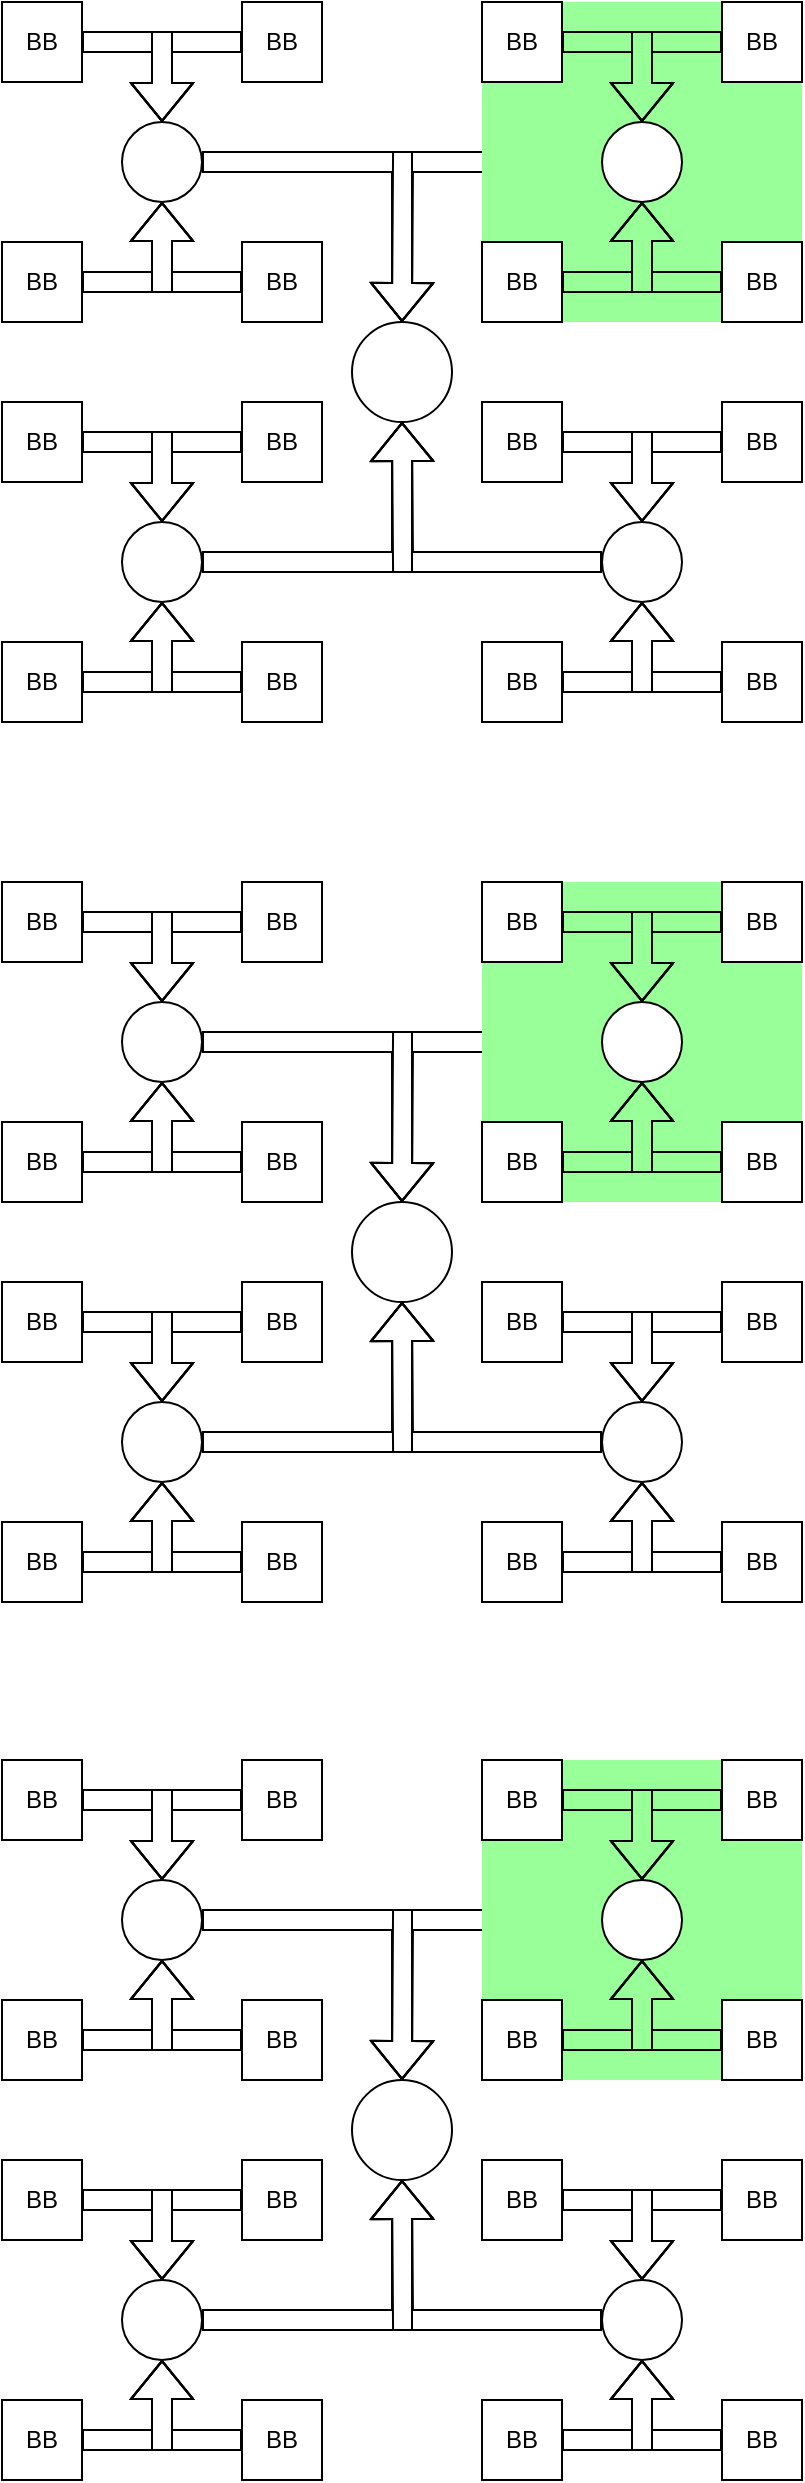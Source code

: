 <mxfile version="10.4.8" type="github"><diagram id="PHfDRGsn5GczlgF9gDJM" name="Page-1"><mxGraphModel dx="1077" dy="621" grid="1" gridSize="10" guides="1" tooltips="1" connect="1" arrows="1" fold="1" page="1" pageScale="1" pageWidth="850" pageHeight="1100" math="0" shadow="0"><root><mxCell id="0"/><mxCell id="1" parent="0"/><mxCell id="xOjIV2KMlfNk-n_5Xox9-248" value="" style="group" vertex="1" connectable="0" parent="1"><mxGeometry x="40" y="480" width="400" height="360" as="geometry"/></mxCell><mxCell id="xOjIV2KMlfNk-n_5Xox9-184" value="" style="group" vertex="1" connectable="0" parent="xOjIV2KMlfNk-n_5Xox9-248"><mxGeometry width="400" height="360" as="geometry"/></mxCell><mxCell id="xOjIV2KMlfNk-n_5Xox9-122" value="" style="group" vertex="1" connectable="0" parent="xOjIV2KMlfNk-n_5Xox9-184"><mxGeometry width="400" height="360" as="geometry"/></mxCell><mxCell id="xOjIV2KMlfNk-n_5Xox9-2" value="" style="group" vertex="1" connectable="0" parent="xOjIV2KMlfNk-n_5Xox9-122"><mxGeometry width="400" height="360" as="geometry"/></mxCell><mxCell id="xOjIV2KMlfNk-n_5Xox9-3" value="" style="group" vertex="1" connectable="0" parent="xOjIV2KMlfNk-n_5Xox9-2"><mxGeometry width="400" height="360" as="geometry"/></mxCell><mxCell id="xOjIV2KMlfNk-n_5Xox9-4" value="" style="group" vertex="1" connectable="0" parent="xOjIV2KMlfNk-n_5Xox9-3"><mxGeometry width="160" height="160" as="geometry"/></mxCell><mxCell id="xOjIV2KMlfNk-n_5Xox9-5" value="BB" style="rounded=0;whiteSpace=wrap;html=1;" vertex="1" parent="xOjIV2KMlfNk-n_5Xox9-4"><mxGeometry width="40" height="40" as="geometry"/></mxCell><mxCell id="xOjIV2KMlfNk-n_5Xox9-6" value="BB" style="rounded=0;whiteSpace=wrap;html=1;" vertex="1" parent="xOjIV2KMlfNk-n_5Xox9-4"><mxGeometry x="120" width="40" height="40" as="geometry"/></mxCell><mxCell id="xOjIV2KMlfNk-n_5Xox9-7" value="BB" style="rounded=0;whiteSpace=wrap;html=1;" vertex="1" parent="xOjIV2KMlfNk-n_5Xox9-4"><mxGeometry x="120" y="120" width="40" height="40" as="geometry"/></mxCell><mxCell id="xOjIV2KMlfNk-n_5Xox9-8" value="BB" style="rounded=0;whiteSpace=wrap;html=1;" vertex="1" parent="xOjIV2KMlfNk-n_5Xox9-4"><mxGeometry y="120" width="40" height="40" as="geometry"/></mxCell><mxCell id="xOjIV2KMlfNk-n_5Xox9-9" value="" style="ellipse;whiteSpace=wrap;html=1;aspect=fixed;" vertex="1" parent="xOjIV2KMlfNk-n_5Xox9-4"><mxGeometry x="60" y="60" width="40" height="40" as="geometry"/></mxCell><mxCell id="xOjIV2KMlfNk-n_5Xox9-10" style="edgeStyle=orthogonalEdgeStyle;shape=flexArrow;rounded=0;orthogonalLoop=1;jettySize=auto;html=1;" edge="1" parent="xOjIV2KMlfNk-n_5Xox9-4" source="xOjIV2KMlfNk-n_5Xox9-5" target="xOjIV2KMlfNk-n_5Xox9-9"><mxGeometry relative="1" as="geometry"/></mxCell><mxCell id="xOjIV2KMlfNk-n_5Xox9-11" style="edgeStyle=orthogonalEdgeStyle;shape=flexArrow;rounded=0;orthogonalLoop=1;jettySize=auto;html=1;entryX=0.5;entryY=0;entryDx=0;entryDy=0;" edge="1" parent="xOjIV2KMlfNk-n_5Xox9-4" source="xOjIV2KMlfNk-n_5Xox9-6" target="xOjIV2KMlfNk-n_5Xox9-9"><mxGeometry relative="1" as="geometry"/></mxCell><mxCell id="xOjIV2KMlfNk-n_5Xox9-12" style="edgeStyle=orthogonalEdgeStyle;shape=flexArrow;rounded=0;orthogonalLoop=1;jettySize=auto;html=1;entryX=0.5;entryY=1;entryDx=0;entryDy=0;" edge="1" parent="xOjIV2KMlfNk-n_5Xox9-4" source="xOjIV2KMlfNk-n_5Xox9-7" target="xOjIV2KMlfNk-n_5Xox9-9"><mxGeometry relative="1" as="geometry"/></mxCell><mxCell id="xOjIV2KMlfNk-n_5Xox9-13" style="edgeStyle=orthogonalEdgeStyle;shape=flexArrow;rounded=0;orthogonalLoop=1;jettySize=auto;html=1;entryX=0.5;entryY=1;entryDx=0;entryDy=0;" edge="1" parent="xOjIV2KMlfNk-n_5Xox9-4" source="xOjIV2KMlfNk-n_5Xox9-8" target="xOjIV2KMlfNk-n_5Xox9-9"><mxGeometry relative="1" as="geometry"/></mxCell><mxCell id="xOjIV2KMlfNk-n_5Xox9-14" value="" style="group" vertex="1" connectable="0" parent="xOjIV2KMlfNk-n_5Xox9-3"><mxGeometry y="200" width="160" height="160" as="geometry"/></mxCell><mxCell id="xOjIV2KMlfNk-n_5Xox9-15" value="" style="group" vertex="1" connectable="0" parent="xOjIV2KMlfNk-n_5Xox9-14"><mxGeometry width="160" height="160" as="geometry"/></mxCell><mxCell id="xOjIV2KMlfNk-n_5Xox9-16" value="" style="group" vertex="1" connectable="0" parent="xOjIV2KMlfNk-n_5Xox9-15"><mxGeometry width="160" height="160" as="geometry"/></mxCell><mxCell id="xOjIV2KMlfNk-n_5Xox9-17" value="" style="group;container=1;" vertex="1" connectable="0" parent="xOjIV2KMlfNk-n_5Xox9-16"><mxGeometry width="160" height="160" as="geometry"/></mxCell><mxCell id="xOjIV2KMlfNk-n_5Xox9-18" value="BB" style="rounded=0;whiteSpace=wrap;html=1;" vertex="1" parent="xOjIV2KMlfNk-n_5Xox9-17"><mxGeometry width="40" height="40" as="geometry"/></mxCell><mxCell id="xOjIV2KMlfNk-n_5Xox9-19" value="BB" style="rounded=0;whiteSpace=wrap;html=1;" vertex="1" parent="xOjIV2KMlfNk-n_5Xox9-17"><mxGeometry x="120" width="40" height="40" as="geometry"/></mxCell><mxCell id="xOjIV2KMlfNk-n_5Xox9-20" value="BB" style="rounded=0;whiteSpace=wrap;html=1;" vertex="1" parent="xOjIV2KMlfNk-n_5Xox9-17"><mxGeometry x="120" y="120" width="40" height="40" as="geometry"/></mxCell><mxCell id="xOjIV2KMlfNk-n_5Xox9-21" value="BB" style="rounded=0;whiteSpace=wrap;html=1;" vertex="1" parent="xOjIV2KMlfNk-n_5Xox9-17"><mxGeometry y="120" width="40" height="40" as="geometry"/></mxCell><mxCell id="xOjIV2KMlfNk-n_5Xox9-22" value="" style="ellipse;whiteSpace=wrap;html=1;aspect=fixed;" vertex="1" parent="xOjIV2KMlfNk-n_5Xox9-17"><mxGeometry x="60" y="60" width="40" height="40" as="geometry"/></mxCell><mxCell id="xOjIV2KMlfNk-n_5Xox9-23" style="edgeStyle=orthogonalEdgeStyle;shape=flexArrow;rounded=0;orthogonalLoop=1;jettySize=auto;html=1;" edge="1" parent="xOjIV2KMlfNk-n_5Xox9-17" source="xOjIV2KMlfNk-n_5Xox9-18" target="xOjIV2KMlfNk-n_5Xox9-22"><mxGeometry relative="1" as="geometry"/></mxCell><mxCell id="xOjIV2KMlfNk-n_5Xox9-24" style="edgeStyle=orthogonalEdgeStyle;shape=flexArrow;rounded=0;orthogonalLoop=1;jettySize=auto;html=1;entryX=0.5;entryY=0;entryDx=0;entryDy=0;" edge="1" parent="xOjIV2KMlfNk-n_5Xox9-17" source="xOjIV2KMlfNk-n_5Xox9-19" target="xOjIV2KMlfNk-n_5Xox9-22"><mxGeometry relative="1" as="geometry"/></mxCell><mxCell id="xOjIV2KMlfNk-n_5Xox9-25" style="edgeStyle=orthogonalEdgeStyle;shape=flexArrow;rounded=0;orthogonalLoop=1;jettySize=auto;html=1;entryX=0.5;entryY=1;entryDx=0;entryDy=0;" edge="1" parent="xOjIV2KMlfNk-n_5Xox9-17" source="xOjIV2KMlfNk-n_5Xox9-20" target="xOjIV2KMlfNk-n_5Xox9-22"><mxGeometry relative="1" as="geometry"/></mxCell><mxCell id="xOjIV2KMlfNk-n_5Xox9-26" style="edgeStyle=orthogonalEdgeStyle;shape=flexArrow;rounded=0;orthogonalLoop=1;jettySize=auto;html=1;entryX=0.5;entryY=1;entryDx=0;entryDy=0;" edge="1" parent="xOjIV2KMlfNk-n_5Xox9-17" source="xOjIV2KMlfNk-n_5Xox9-21" target="xOjIV2KMlfNk-n_5Xox9-22"><mxGeometry relative="1" as="geometry"/></mxCell><mxCell id="xOjIV2KMlfNk-n_5Xox9-27" value="" style="ellipse;whiteSpace=wrap;html=1;aspect=fixed;" vertex="1" parent="xOjIV2KMlfNk-n_5Xox9-3"><mxGeometry x="175" y="160" width="50" height="50" as="geometry"/></mxCell><mxCell id="xOjIV2KMlfNk-n_5Xox9-40" value="" style="group" vertex="1" connectable="0" parent="xOjIV2KMlfNk-n_5Xox9-3"><mxGeometry x="240" y="200" width="160" height="160" as="geometry"/></mxCell><mxCell id="xOjIV2KMlfNk-n_5Xox9-41" value="" style="group" vertex="1" connectable="0" parent="xOjIV2KMlfNk-n_5Xox9-40"><mxGeometry width="160" height="160" as="geometry"/></mxCell><mxCell id="xOjIV2KMlfNk-n_5Xox9-42" value="" style="group" vertex="1" connectable="0" parent="xOjIV2KMlfNk-n_5Xox9-41"><mxGeometry width="160" height="160" as="geometry"/></mxCell><mxCell id="xOjIV2KMlfNk-n_5Xox9-43" value="" style="group" vertex="1" connectable="0" parent="xOjIV2KMlfNk-n_5Xox9-42"><mxGeometry width="160" height="160" as="geometry"/></mxCell><mxCell id="xOjIV2KMlfNk-n_5Xox9-44" value="" style="group" vertex="1" connectable="0" parent="xOjIV2KMlfNk-n_5Xox9-43"><mxGeometry width="160" height="160" as="geometry"/></mxCell><mxCell id="xOjIV2KMlfNk-n_5Xox9-45" value="" style="group" vertex="1" connectable="0" parent="xOjIV2KMlfNk-n_5Xox9-44"><mxGeometry width="160" height="160" as="geometry"/></mxCell><mxCell id="xOjIV2KMlfNk-n_5Xox9-46" value="" style="group" vertex="1" connectable="0" parent="xOjIV2KMlfNk-n_5Xox9-45"><mxGeometry width="160" height="160" as="geometry"/></mxCell><mxCell id="xOjIV2KMlfNk-n_5Xox9-47" value="" style="group" vertex="1" connectable="0" parent="xOjIV2KMlfNk-n_5Xox9-46"><mxGeometry width="160" height="160" as="geometry"/></mxCell><mxCell id="xOjIV2KMlfNk-n_5Xox9-48" value="" style="group;container=1;" vertex="1" connectable="0" parent="xOjIV2KMlfNk-n_5Xox9-47"><mxGeometry width="160" height="160" as="geometry"/></mxCell><mxCell id="xOjIV2KMlfNk-n_5Xox9-49" value="BB" style="rounded=0;whiteSpace=wrap;html=1;" vertex="1" parent="xOjIV2KMlfNk-n_5Xox9-48"><mxGeometry width="40" height="40" as="geometry"/></mxCell><mxCell id="xOjIV2KMlfNk-n_5Xox9-50" value="BB" style="rounded=0;whiteSpace=wrap;html=1;" vertex="1" parent="xOjIV2KMlfNk-n_5Xox9-48"><mxGeometry x="120" width="40" height="40" as="geometry"/></mxCell><mxCell id="xOjIV2KMlfNk-n_5Xox9-51" value="BB" style="rounded=0;whiteSpace=wrap;html=1;" vertex="1" parent="xOjIV2KMlfNk-n_5Xox9-48"><mxGeometry x="120" y="120" width="40" height="40" as="geometry"/></mxCell><mxCell id="xOjIV2KMlfNk-n_5Xox9-52" value="BB" style="rounded=0;whiteSpace=wrap;html=1;" vertex="1" parent="xOjIV2KMlfNk-n_5Xox9-48"><mxGeometry y="120" width="40" height="40" as="geometry"/></mxCell><mxCell id="xOjIV2KMlfNk-n_5Xox9-53" value="" style="ellipse;whiteSpace=wrap;html=1;aspect=fixed;" vertex="1" parent="xOjIV2KMlfNk-n_5Xox9-48"><mxGeometry x="60" y="60" width="40" height="40" as="geometry"/></mxCell><mxCell id="xOjIV2KMlfNk-n_5Xox9-54" style="edgeStyle=orthogonalEdgeStyle;shape=flexArrow;rounded=0;orthogonalLoop=1;jettySize=auto;html=1;" edge="1" parent="xOjIV2KMlfNk-n_5Xox9-48" source="xOjIV2KMlfNk-n_5Xox9-49" target="xOjIV2KMlfNk-n_5Xox9-53"><mxGeometry relative="1" as="geometry"/></mxCell><mxCell id="xOjIV2KMlfNk-n_5Xox9-55" style="edgeStyle=orthogonalEdgeStyle;shape=flexArrow;rounded=0;orthogonalLoop=1;jettySize=auto;html=1;entryX=0.5;entryY=0;entryDx=0;entryDy=0;" edge="1" parent="xOjIV2KMlfNk-n_5Xox9-48" source="xOjIV2KMlfNk-n_5Xox9-50" target="xOjIV2KMlfNk-n_5Xox9-53"><mxGeometry relative="1" as="geometry"/></mxCell><mxCell id="xOjIV2KMlfNk-n_5Xox9-56" style="edgeStyle=orthogonalEdgeStyle;shape=flexArrow;rounded=0;orthogonalLoop=1;jettySize=auto;html=1;entryX=0.5;entryY=1;entryDx=0;entryDy=0;" edge="1" parent="xOjIV2KMlfNk-n_5Xox9-48" source="xOjIV2KMlfNk-n_5Xox9-51" target="xOjIV2KMlfNk-n_5Xox9-53"><mxGeometry relative="1" as="geometry"/></mxCell><mxCell id="xOjIV2KMlfNk-n_5Xox9-57" style="edgeStyle=orthogonalEdgeStyle;shape=flexArrow;rounded=0;orthogonalLoop=1;jettySize=auto;html=1;entryX=0.5;entryY=1;entryDx=0;entryDy=0;" edge="1" parent="xOjIV2KMlfNk-n_5Xox9-48" source="xOjIV2KMlfNk-n_5Xox9-52" target="xOjIV2KMlfNk-n_5Xox9-53"><mxGeometry relative="1" as="geometry"/></mxCell><mxCell id="xOjIV2KMlfNk-n_5Xox9-58" style="edgeStyle=orthogonalEdgeStyle;shape=flexArrow;rounded=0;orthogonalLoop=1;jettySize=auto;html=1;entryX=0.5;entryY=1;entryDx=0;entryDy=0;" edge="1" parent="xOjIV2KMlfNk-n_5Xox9-3" source="xOjIV2KMlfNk-n_5Xox9-22" target="xOjIV2KMlfNk-n_5Xox9-27"><mxGeometry relative="1" as="geometry"/></mxCell><mxCell id="xOjIV2KMlfNk-n_5Xox9-59" style="edgeStyle=orthogonalEdgeStyle;shape=flexArrow;rounded=0;orthogonalLoop=1;jettySize=auto;html=1;" edge="1" parent="xOjIV2KMlfNk-n_5Xox9-3" source="xOjIV2KMlfNk-n_5Xox9-53"><mxGeometry relative="1" as="geometry"><mxPoint x="200" y="210" as="targetPoint"/></mxGeometry></mxCell><mxCell id="xOjIV2KMlfNk-n_5Xox9-60" style="edgeStyle=orthogonalEdgeStyle;shape=flexArrow;rounded=0;orthogonalLoop=1;jettySize=auto;html=1;" edge="1" parent="xOjIV2KMlfNk-n_5Xox9-3" source="xOjIV2KMlfNk-n_5Xox9-9" target="xOjIV2KMlfNk-n_5Xox9-27"><mxGeometry relative="1" as="geometry"/></mxCell><mxCell id="xOjIV2KMlfNk-n_5Xox9-61" style="edgeStyle=orthogonalEdgeStyle;shape=flexArrow;rounded=0;orthogonalLoop=1;jettySize=auto;html=1;" edge="1" parent="xOjIV2KMlfNk-n_5Xox9-3" source="xOjIV2KMlfNk-n_5Xox9-35"><mxGeometry relative="1" as="geometry"><mxPoint x="200" y="160" as="targetPoint"/></mxGeometry></mxCell><mxCell id="xOjIV2KMlfNk-n_5Xox9-322" value="" style="group;fillColor=#99FF99;" vertex="1" connectable="0" parent="xOjIV2KMlfNk-n_5Xox9-3"><mxGeometry x="240" width="160" height="160" as="geometry"/></mxCell><mxCell id="xOjIV2KMlfNk-n_5Xox9-28" value="" style="group" vertex="1" connectable="0" parent="xOjIV2KMlfNk-n_5Xox9-322"><mxGeometry width="160" height="160" as="geometry"/></mxCell><mxCell id="xOjIV2KMlfNk-n_5Xox9-29" value="" style="group" vertex="1" connectable="0" parent="xOjIV2KMlfNk-n_5Xox9-28"><mxGeometry width="160" height="160" as="geometry"/></mxCell><mxCell id="xOjIV2KMlfNk-n_5Xox9-30" value="" style="group;container=1;" vertex="1" connectable="0" parent="xOjIV2KMlfNk-n_5Xox9-29"><mxGeometry width="160" height="160" as="geometry"/></mxCell><mxCell id="xOjIV2KMlfNk-n_5Xox9-31" value="BB" style="rounded=0;whiteSpace=wrap;html=1;" vertex="1" parent="xOjIV2KMlfNk-n_5Xox9-30"><mxGeometry width="40" height="40" as="geometry"/></mxCell><mxCell id="xOjIV2KMlfNk-n_5Xox9-32" value="BB" style="rounded=0;whiteSpace=wrap;html=1;" vertex="1" parent="xOjIV2KMlfNk-n_5Xox9-30"><mxGeometry x="120" width="40" height="40" as="geometry"/></mxCell><mxCell id="xOjIV2KMlfNk-n_5Xox9-33" value="BB" style="rounded=0;whiteSpace=wrap;html=1;" vertex="1" parent="xOjIV2KMlfNk-n_5Xox9-30"><mxGeometry x="120" y="120" width="40" height="40" as="geometry"/></mxCell><mxCell id="xOjIV2KMlfNk-n_5Xox9-34" value="BB" style="rounded=0;whiteSpace=wrap;html=1;" vertex="1" parent="xOjIV2KMlfNk-n_5Xox9-30"><mxGeometry y="120" width="40" height="40" as="geometry"/></mxCell><mxCell id="xOjIV2KMlfNk-n_5Xox9-35" value="" style="ellipse;whiteSpace=wrap;html=1;aspect=fixed;" vertex="1" parent="xOjIV2KMlfNk-n_5Xox9-30"><mxGeometry x="60" y="60" width="40" height="40" as="geometry"/></mxCell><mxCell id="xOjIV2KMlfNk-n_5Xox9-36" style="edgeStyle=orthogonalEdgeStyle;shape=flexArrow;rounded=0;orthogonalLoop=1;jettySize=auto;html=1;" edge="1" parent="xOjIV2KMlfNk-n_5Xox9-30" source="xOjIV2KMlfNk-n_5Xox9-31" target="xOjIV2KMlfNk-n_5Xox9-35"><mxGeometry relative="1" as="geometry"/></mxCell><mxCell id="xOjIV2KMlfNk-n_5Xox9-37" style="edgeStyle=orthogonalEdgeStyle;shape=flexArrow;rounded=0;orthogonalLoop=1;jettySize=auto;html=1;entryX=0.5;entryY=0;entryDx=0;entryDy=0;" edge="1" parent="xOjIV2KMlfNk-n_5Xox9-30" source="xOjIV2KMlfNk-n_5Xox9-32" target="xOjIV2KMlfNk-n_5Xox9-35"><mxGeometry relative="1" as="geometry"/></mxCell><mxCell id="xOjIV2KMlfNk-n_5Xox9-38" style="edgeStyle=orthogonalEdgeStyle;shape=flexArrow;rounded=0;orthogonalLoop=1;jettySize=auto;html=1;entryX=0.5;entryY=1;entryDx=0;entryDy=0;" edge="1" parent="xOjIV2KMlfNk-n_5Xox9-30" source="xOjIV2KMlfNk-n_5Xox9-33" target="xOjIV2KMlfNk-n_5Xox9-35"><mxGeometry relative="1" as="geometry"/></mxCell><mxCell id="xOjIV2KMlfNk-n_5Xox9-39" style="edgeStyle=orthogonalEdgeStyle;shape=flexArrow;rounded=0;orthogonalLoop=1;jettySize=auto;html=1;entryX=0.5;entryY=1;entryDx=0;entryDy=0;" edge="1" parent="xOjIV2KMlfNk-n_5Xox9-30" source="xOjIV2KMlfNk-n_5Xox9-34" target="xOjIV2KMlfNk-n_5Xox9-35"><mxGeometry relative="1" as="geometry"/></mxCell><mxCell id="xOjIV2KMlfNk-n_5Xox9-249" value="" style="group" vertex="1" connectable="0" parent="1"><mxGeometry x="40" y="919" width="400" height="360" as="geometry"/></mxCell><mxCell id="xOjIV2KMlfNk-n_5Xox9-250" value="" style="group" vertex="1" connectable="0" parent="xOjIV2KMlfNk-n_5Xox9-249"><mxGeometry width="400" height="360" as="geometry"/></mxCell><mxCell id="xOjIV2KMlfNk-n_5Xox9-251" value="" style="group" vertex="1" connectable="0" parent="xOjIV2KMlfNk-n_5Xox9-250"><mxGeometry width="400" height="360" as="geometry"/></mxCell><mxCell id="xOjIV2KMlfNk-n_5Xox9-252" value="" style="group" vertex="1" connectable="0" parent="xOjIV2KMlfNk-n_5Xox9-251"><mxGeometry width="400" height="360" as="geometry"/></mxCell><mxCell id="xOjIV2KMlfNk-n_5Xox9-253" value="" style="group" vertex="1" connectable="0" parent="xOjIV2KMlfNk-n_5Xox9-252"><mxGeometry width="400" height="360" as="geometry"/></mxCell><mxCell id="xOjIV2KMlfNk-n_5Xox9-254" value="" style="group" vertex="1" connectable="0" parent="xOjIV2KMlfNk-n_5Xox9-253"><mxGeometry width="160" height="160" as="geometry"/></mxCell><mxCell id="xOjIV2KMlfNk-n_5Xox9-255" value="BB" style="rounded=0;whiteSpace=wrap;html=1;" vertex="1" parent="xOjIV2KMlfNk-n_5Xox9-254"><mxGeometry width="40" height="40" as="geometry"/></mxCell><mxCell id="xOjIV2KMlfNk-n_5Xox9-256" value="BB" style="rounded=0;whiteSpace=wrap;html=1;" vertex="1" parent="xOjIV2KMlfNk-n_5Xox9-254"><mxGeometry x="120" width="40" height="40" as="geometry"/></mxCell><mxCell id="xOjIV2KMlfNk-n_5Xox9-257" value="BB" style="rounded=0;whiteSpace=wrap;html=1;" vertex="1" parent="xOjIV2KMlfNk-n_5Xox9-254"><mxGeometry x="120" y="120" width="40" height="40" as="geometry"/></mxCell><mxCell id="xOjIV2KMlfNk-n_5Xox9-258" value="BB" style="rounded=0;whiteSpace=wrap;html=1;" vertex="1" parent="xOjIV2KMlfNk-n_5Xox9-254"><mxGeometry y="120" width="40" height="40" as="geometry"/></mxCell><mxCell id="xOjIV2KMlfNk-n_5Xox9-259" value="" style="ellipse;whiteSpace=wrap;html=1;aspect=fixed;" vertex="1" parent="xOjIV2KMlfNk-n_5Xox9-254"><mxGeometry x="60" y="60" width="40" height="40" as="geometry"/></mxCell><mxCell id="xOjIV2KMlfNk-n_5Xox9-260" style="edgeStyle=orthogonalEdgeStyle;shape=flexArrow;rounded=0;orthogonalLoop=1;jettySize=auto;html=1;" edge="1" parent="xOjIV2KMlfNk-n_5Xox9-254" source="xOjIV2KMlfNk-n_5Xox9-255" target="xOjIV2KMlfNk-n_5Xox9-259"><mxGeometry relative="1" as="geometry"/></mxCell><mxCell id="xOjIV2KMlfNk-n_5Xox9-261" style="edgeStyle=orthogonalEdgeStyle;shape=flexArrow;rounded=0;orthogonalLoop=1;jettySize=auto;html=1;entryX=0.5;entryY=0;entryDx=0;entryDy=0;" edge="1" parent="xOjIV2KMlfNk-n_5Xox9-254" source="xOjIV2KMlfNk-n_5Xox9-256" target="xOjIV2KMlfNk-n_5Xox9-259"><mxGeometry relative="1" as="geometry"/></mxCell><mxCell id="xOjIV2KMlfNk-n_5Xox9-262" style="edgeStyle=orthogonalEdgeStyle;shape=flexArrow;rounded=0;orthogonalLoop=1;jettySize=auto;html=1;entryX=0.5;entryY=1;entryDx=0;entryDy=0;" edge="1" parent="xOjIV2KMlfNk-n_5Xox9-254" source="xOjIV2KMlfNk-n_5Xox9-257" target="xOjIV2KMlfNk-n_5Xox9-259"><mxGeometry relative="1" as="geometry"/></mxCell><mxCell id="xOjIV2KMlfNk-n_5Xox9-263" style="edgeStyle=orthogonalEdgeStyle;shape=flexArrow;rounded=0;orthogonalLoop=1;jettySize=auto;html=1;entryX=0.5;entryY=1;entryDx=0;entryDy=0;" edge="1" parent="xOjIV2KMlfNk-n_5Xox9-254" source="xOjIV2KMlfNk-n_5Xox9-258" target="xOjIV2KMlfNk-n_5Xox9-259"><mxGeometry relative="1" as="geometry"/></mxCell><mxCell id="xOjIV2KMlfNk-n_5Xox9-264" value="" style="group" vertex="1" connectable="0" parent="xOjIV2KMlfNk-n_5Xox9-253"><mxGeometry y="200" width="160" height="160" as="geometry"/></mxCell><mxCell id="xOjIV2KMlfNk-n_5Xox9-265" value="" style="group" vertex="1" connectable="0" parent="xOjIV2KMlfNk-n_5Xox9-264"><mxGeometry width="160" height="160" as="geometry"/></mxCell><mxCell id="xOjIV2KMlfNk-n_5Xox9-266" value="" style="group" vertex="1" connectable="0" parent="xOjIV2KMlfNk-n_5Xox9-265"><mxGeometry width="160" height="160" as="geometry"/></mxCell><mxCell id="xOjIV2KMlfNk-n_5Xox9-267" value="" style="group;container=1;" vertex="1" connectable="0" parent="xOjIV2KMlfNk-n_5Xox9-266"><mxGeometry width="160" height="160" as="geometry"/></mxCell><mxCell id="xOjIV2KMlfNk-n_5Xox9-268" value="BB" style="rounded=0;whiteSpace=wrap;html=1;" vertex="1" parent="xOjIV2KMlfNk-n_5Xox9-267"><mxGeometry width="40" height="40" as="geometry"/></mxCell><mxCell id="xOjIV2KMlfNk-n_5Xox9-269" value="BB" style="rounded=0;whiteSpace=wrap;html=1;" vertex="1" parent="xOjIV2KMlfNk-n_5Xox9-267"><mxGeometry x="120" width="40" height="40" as="geometry"/></mxCell><mxCell id="xOjIV2KMlfNk-n_5Xox9-270" value="BB" style="rounded=0;whiteSpace=wrap;html=1;" vertex="1" parent="xOjIV2KMlfNk-n_5Xox9-267"><mxGeometry x="120" y="120" width="40" height="40" as="geometry"/></mxCell><mxCell id="xOjIV2KMlfNk-n_5Xox9-271" value="BB" style="rounded=0;whiteSpace=wrap;html=1;" vertex="1" parent="xOjIV2KMlfNk-n_5Xox9-267"><mxGeometry y="120" width="40" height="40" as="geometry"/></mxCell><mxCell id="xOjIV2KMlfNk-n_5Xox9-272" value="" style="ellipse;whiteSpace=wrap;html=1;aspect=fixed;" vertex="1" parent="xOjIV2KMlfNk-n_5Xox9-267"><mxGeometry x="60" y="60" width="40" height="40" as="geometry"/></mxCell><mxCell id="xOjIV2KMlfNk-n_5Xox9-273" style="edgeStyle=orthogonalEdgeStyle;shape=flexArrow;rounded=0;orthogonalLoop=1;jettySize=auto;html=1;" edge="1" parent="xOjIV2KMlfNk-n_5Xox9-267" source="xOjIV2KMlfNk-n_5Xox9-268" target="xOjIV2KMlfNk-n_5Xox9-272"><mxGeometry relative="1" as="geometry"/></mxCell><mxCell id="xOjIV2KMlfNk-n_5Xox9-274" style="edgeStyle=orthogonalEdgeStyle;shape=flexArrow;rounded=0;orthogonalLoop=1;jettySize=auto;html=1;entryX=0.5;entryY=0;entryDx=0;entryDy=0;" edge="1" parent="xOjIV2KMlfNk-n_5Xox9-267" source="xOjIV2KMlfNk-n_5Xox9-269" target="xOjIV2KMlfNk-n_5Xox9-272"><mxGeometry relative="1" as="geometry"/></mxCell><mxCell id="xOjIV2KMlfNk-n_5Xox9-275" style="edgeStyle=orthogonalEdgeStyle;shape=flexArrow;rounded=0;orthogonalLoop=1;jettySize=auto;html=1;entryX=0.5;entryY=1;entryDx=0;entryDy=0;" edge="1" parent="xOjIV2KMlfNk-n_5Xox9-267" source="xOjIV2KMlfNk-n_5Xox9-270" target="xOjIV2KMlfNk-n_5Xox9-272"><mxGeometry relative="1" as="geometry"/></mxCell><mxCell id="xOjIV2KMlfNk-n_5Xox9-276" style="edgeStyle=orthogonalEdgeStyle;shape=flexArrow;rounded=0;orthogonalLoop=1;jettySize=auto;html=1;entryX=0.5;entryY=1;entryDx=0;entryDy=0;" edge="1" parent="xOjIV2KMlfNk-n_5Xox9-267" source="xOjIV2KMlfNk-n_5Xox9-271" target="xOjIV2KMlfNk-n_5Xox9-272"><mxGeometry relative="1" as="geometry"/></mxCell><mxCell id="xOjIV2KMlfNk-n_5Xox9-277" value="" style="ellipse;whiteSpace=wrap;html=1;aspect=fixed;" vertex="1" parent="xOjIV2KMlfNk-n_5Xox9-253"><mxGeometry x="175" y="160" width="50" height="50" as="geometry"/></mxCell><mxCell id="xOjIV2KMlfNk-n_5Xox9-290" value="" style="group" vertex="1" connectable="0" parent="xOjIV2KMlfNk-n_5Xox9-253"><mxGeometry x="240" y="200" width="160" height="160" as="geometry"/></mxCell><mxCell id="xOjIV2KMlfNk-n_5Xox9-291" value="" style="group" vertex="1" connectable="0" parent="xOjIV2KMlfNk-n_5Xox9-290"><mxGeometry width="160" height="160" as="geometry"/></mxCell><mxCell id="xOjIV2KMlfNk-n_5Xox9-292" value="" style="group" vertex="1" connectable="0" parent="xOjIV2KMlfNk-n_5Xox9-291"><mxGeometry width="160" height="160" as="geometry"/></mxCell><mxCell id="xOjIV2KMlfNk-n_5Xox9-293" value="" style="group" vertex="1" connectable="0" parent="xOjIV2KMlfNk-n_5Xox9-292"><mxGeometry width="160" height="160" as="geometry"/></mxCell><mxCell id="xOjIV2KMlfNk-n_5Xox9-294" value="" style="group" vertex="1" connectable="0" parent="xOjIV2KMlfNk-n_5Xox9-293"><mxGeometry width="160" height="160" as="geometry"/></mxCell><mxCell id="xOjIV2KMlfNk-n_5Xox9-295" value="" style="group" vertex="1" connectable="0" parent="xOjIV2KMlfNk-n_5Xox9-294"><mxGeometry width="160" height="160" as="geometry"/></mxCell><mxCell id="xOjIV2KMlfNk-n_5Xox9-296" value="" style="group" vertex="1" connectable="0" parent="xOjIV2KMlfNk-n_5Xox9-295"><mxGeometry width="160" height="160" as="geometry"/></mxCell><mxCell id="xOjIV2KMlfNk-n_5Xox9-297" value="" style="group" vertex="1" connectable="0" parent="xOjIV2KMlfNk-n_5Xox9-296"><mxGeometry width="160" height="160" as="geometry"/></mxCell><mxCell id="xOjIV2KMlfNk-n_5Xox9-298" value="" style="group;container=1;" vertex="1" connectable="0" parent="xOjIV2KMlfNk-n_5Xox9-297"><mxGeometry width="160" height="160" as="geometry"/></mxCell><mxCell id="xOjIV2KMlfNk-n_5Xox9-299" value="BB" style="rounded=0;whiteSpace=wrap;html=1;" vertex="1" parent="xOjIV2KMlfNk-n_5Xox9-298"><mxGeometry width="40" height="40" as="geometry"/></mxCell><mxCell id="xOjIV2KMlfNk-n_5Xox9-300" value="BB" style="rounded=0;whiteSpace=wrap;html=1;" vertex="1" parent="xOjIV2KMlfNk-n_5Xox9-298"><mxGeometry x="120" width="40" height="40" as="geometry"/></mxCell><mxCell id="xOjIV2KMlfNk-n_5Xox9-301" value="BB" style="rounded=0;whiteSpace=wrap;html=1;" vertex="1" parent="xOjIV2KMlfNk-n_5Xox9-298"><mxGeometry x="120" y="120" width="40" height="40" as="geometry"/></mxCell><mxCell id="xOjIV2KMlfNk-n_5Xox9-302" value="BB" style="rounded=0;whiteSpace=wrap;html=1;" vertex="1" parent="xOjIV2KMlfNk-n_5Xox9-298"><mxGeometry y="120" width="40" height="40" as="geometry"/></mxCell><mxCell id="xOjIV2KMlfNk-n_5Xox9-303" value="" style="ellipse;whiteSpace=wrap;html=1;aspect=fixed;" vertex="1" parent="xOjIV2KMlfNk-n_5Xox9-298"><mxGeometry x="60" y="60" width="40" height="40" as="geometry"/></mxCell><mxCell id="xOjIV2KMlfNk-n_5Xox9-304" style="edgeStyle=orthogonalEdgeStyle;shape=flexArrow;rounded=0;orthogonalLoop=1;jettySize=auto;html=1;" edge="1" parent="xOjIV2KMlfNk-n_5Xox9-298" source="xOjIV2KMlfNk-n_5Xox9-299" target="xOjIV2KMlfNk-n_5Xox9-303"><mxGeometry relative="1" as="geometry"/></mxCell><mxCell id="xOjIV2KMlfNk-n_5Xox9-305" style="edgeStyle=orthogonalEdgeStyle;shape=flexArrow;rounded=0;orthogonalLoop=1;jettySize=auto;html=1;entryX=0.5;entryY=0;entryDx=0;entryDy=0;" edge="1" parent="xOjIV2KMlfNk-n_5Xox9-298" source="xOjIV2KMlfNk-n_5Xox9-300" target="xOjIV2KMlfNk-n_5Xox9-303"><mxGeometry relative="1" as="geometry"/></mxCell><mxCell id="xOjIV2KMlfNk-n_5Xox9-306" style="edgeStyle=orthogonalEdgeStyle;shape=flexArrow;rounded=0;orthogonalLoop=1;jettySize=auto;html=1;entryX=0.5;entryY=1;entryDx=0;entryDy=0;" edge="1" parent="xOjIV2KMlfNk-n_5Xox9-298" source="xOjIV2KMlfNk-n_5Xox9-301" target="xOjIV2KMlfNk-n_5Xox9-303"><mxGeometry relative="1" as="geometry"/></mxCell><mxCell id="xOjIV2KMlfNk-n_5Xox9-307" style="edgeStyle=orthogonalEdgeStyle;shape=flexArrow;rounded=0;orthogonalLoop=1;jettySize=auto;html=1;entryX=0.5;entryY=1;entryDx=0;entryDy=0;" edge="1" parent="xOjIV2KMlfNk-n_5Xox9-298" source="xOjIV2KMlfNk-n_5Xox9-302" target="xOjIV2KMlfNk-n_5Xox9-303"><mxGeometry relative="1" as="geometry"/></mxCell><mxCell id="xOjIV2KMlfNk-n_5Xox9-308" style="edgeStyle=orthogonalEdgeStyle;shape=flexArrow;rounded=0;orthogonalLoop=1;jettySize=auto;html=1;entryX=0.5;entryY=1;entryDx=0;entryDy=0;" edge="1" parent="xOjIV2KMlfNk-n_5Xox9-253" source="xOjIV2KMlfNk-n_5Xox9-272" target="xOjIV2KMlfNk-n_5Xox9-277"><mxGeometry relative="1" as="geometry"/></mxCell><mxCell id="xOjIV2KMlfNk-n_5Xox9-309" style="edgeStyle=orthogonalEdgeStyle;shape=flexArrow;rounded=0;orthogonalLoop=1;jettySize=auto;html=1;" edge="1" parent="xOjIV2KMlfNk-n_5Xox9-253" source="xOjIV2KMlfNk-n_5Xox9-303"><mxGeometry relative="1" as="geometry"><mxPoint x="200" y="210" as="targetPoint"/></mxGeometry></mxCell><mxCell id="xOjIV2KMlfNk-n_5Xox9-310" style="edgeStyle=orthogonalEdgeStyle;shape=flexArrow;rounded=0;orthogonalLoop=1;jettySize=auto;html=1;" edge="1" parent="xOjIV2KMlfNk-n_5Xox9-253" source="xOjIV2KMlfNk-n_5Xox9-259" target="xOjIV2KMlfNk-n_5Xox9-277"><mxGeometry relative="1" as="geometry"/></mxCell><mxCell id="xOjIV2KMlfNk-n_5Xox9-311" style="edgeStyle=orthogonalEdgeStyle;shape=flexArrow;rounded=0;orthogonalLoop=1;jettySize=auto;html=1;" edge="1" parent="xOjIV2KMlfNk-n_5Xox9-253" source="xOjIV2KMlfNk-n_5Xox9-285"><mxGeometry relative="1" as="geometry"><mxPoint x="200" y="160" as="targetPoint"/></mxGeometry></mxCell><mxCell id="xOjIV2KMlfNk-n_5Xox9-323" value="" style="group;fillColor=#99FF99;" vertex="1" connectable="0" parent="xOjIV2KMlfNk-n_5Xox9-253"><mxGeometry x="240" width="160" height="160" as="geometry"/></mxCell><mxCell id="xOjIV2KMlfNk-n_5Xox9-278" value="" style="group" vertex="1" connectable="0" parent="xOjIV2KMlfNk-n_5Xox9-323"><mxGeometry width="160" height="160" as="geometry"/></mxCell><mxCell id="xOjIV2KMlfNk-n_5Xox9-279" value="" style="group" vertex="1" connectable="0" parent="xOjIV2KMlfNk-n_5Xox9-278"><mxGeometry width="160" height="160" as="geometry"/></mxCell><mxCell id="xOjIV2KMlfNk-n_5Xox9-280" value="" style="group;container=1;" vertex="1" connectable="0" parent="xOjIV2KMlfNk-n_5Xox9-279"><mxGeometry width="160" height="160" as="geometry"/></mxCell><mxCell id="xOjIV2KMlfNk-n_5Xox9-281" value="BB" style="rounded=0;whiteSpace=wrap;html=1;" vertex="1" parent="xOjIV2KMlfNk-n_5Xox9-280"><mxGeometry width="40" height="40" as="geometry"/></mxCell><mxCell id="xOjIV2KMlfNk-n_5Xox9-282" value="BB" style="rounded=0;whiteSpace=wrap;html=1;" vertex="1" parent="xOjIV2KMlfNk-n_5Xox9-280"><mxGeometry x="120" width="40" height="40" as="geometry"/></mxCell><mxCell id="xOjIV2KMlfNk-n_5Xox9-283" value="BB" style="rounded=0;whiteSpace=wrap;html=1;" vertex="1" parent="xOjIV2KMlfNk-n_5Xox9-280"><mxGeometry x="120" y="120" width="40" height="40" as="geometry"/></mxCell><mxCell id="xOjIV2KMlfNk-n_5Xox9-284" value="BB" style="rounded=0;whiteSpace=wrap;html=1;" vertex="1" parent="xOjIV2KMlfNk-n_5Xox9-280"><mxGeometry y="120" width="40" height="40" as="geometry"/></mxCell><mxCell id="xOjIV2KMlfNk-n_5Xox9-285" value="" style="ellipse;whiteSpace=wrap;html=1;aspect=fixed;" vertex="1" parent="xOjIV2KMlfNk-n_5Xox9-280"><mxGeometry x="60" y="60" width="40" height="40" as="geometry"/></mxCell><mxCell id="xOjIV2KMlfNk-n_5Xox9-286" style="edgeStyle=orthogonalEdgeStyle;shape=flexArrow;rounded=0;orthogonalLoop=1;jettySize=auto;html=1;" edge="1" parent="xOjIV2KMlfNk-n_5Xox9-280" source="xOjIV2KMlfNk-n_5Xox9-281" target="xOjIV2KMlfNk-n_5Xox9-285"><mxGeometry relative="1" as="geometry"/></mxCell><mxCell id="xOjIV2KMlfNk-n_5Xox9-287" style="edgeStyle=orthogonalEdgeStyle;shape=flexArrow;rounded=0;orthogonalLoop=1;jettySize=auto;html=1;entryX=0.5;entryY=0;entryDx=0;entryDy=0;" edge="1" parent="xOjIV2KMlfNk-n_5Xox9-280" source="xOjIV2KMlfNk-n_5Xox9-282" target="xOjIV2KMlfNk-n_5Xox9-285"><mxGeometry relative="1" as="geometry"/></mxCell><mxCell id="xOjIV2KMlfNk-n_5Xox9-288" style="edgeStyle=orthogonalEdgeStyle;shape=flexArrow;rounded=0;orthogonalLoop=1;jettySize=auto;html=1;entryX=0.5;entryY=1;entryDx=0;entryDy=0;" edge="1" parent="xOjIV2KMlfNk-n_5Xox9-280" source="xOjIV2KMlfNk-n_5Xox9-283" target="xOjIV2KMlfNk-n_5Xox9-285"><mxGeometry relative="1" as="geometry"/></mxCell><mxCell id="xOjIV2KMlfNk-n_5Xox9-289" style="edgeStyle=orthogonalEdgeStyle;shape=flexArrow;rounded=0;orthogonalLoop=1;jettySize=auto;html=1;entryX=0.5;entryY=1;entryDx=0;entryDy=0;" edge="1" parent="xOjIV2KMlfNk-n_5Xox9-280" source="xOjIV2KMlfNk-n_5Xox9-284" target="xOjIV2KMlfNk-n_5Xox9-285"><mxGeometry relative="1" as="geometry"/></mxCell><mxCell id="xOjIV2KMlfNk-n_5Xox9-317" value="" style="group" vertex="1" connectable="0" parent="1"><mxGeometry x="40" y="40" width="400" height="360" as="geometry"/></mxCell><mxCell id="xOjIV2KMlfNk-n_5Xox9-1" value="" style="group" vertex="1" connectable="0" parent="xOjIV2KMlfNk-n_5Xox9-317"><mxGeometry width="400" height="360" as="geometry"/></mxCell><mxCell id="HJMQedLKmFgiE2eu5ApC-93" value="" style="group" parent="xOjIV2KMlfNk-n_5Xox9-1" vertex="1" connectable="0"><mxGeometry width="400" height="360" as="geometry"/></mxCell><mxCell id="HJMQedLKmFgiE2eu5ApC-14" value="" style="group" parent="HJMQedLKmFgiE2eu5ApC-93" vertex="1" connectable="0"><mxGeometry width="160" height="160" as="geometry"/></mxCell><mxCell id="HJMQedLKmFgiE2eu5ApC-1" value="BB" style="rounded=0;whiteSpace=wrap;html=1;" parent="HJMQedLKmFgiE2eu5ApC-14" vertex="1"><mxGeometry width="40" height="40" as="geometry"/></mxCell><mxCell id="HJMQedLKmFgiE2eu5ApC-3" value="BB" style="rounded=0;whiteSpace=wrap;html=1;" parent="HJMQedLKmFgiE2eu5ApC-14" vertex="1"><mxGeometry x="120" width="40" height="40" as="geometry"/></mxCell><mxCell id="HJMQedLKmFgiE2eu5ApC-4" value="BB" style="rounded=0;whiteSpace=wrap;html=1;" parent="HJMQedLKmFgiE2eu5ApC-14" vertex="1"><mxGeometry x="120" y="120" width="40" height="40" as="geometry"/></mxCell><mxCell id="HJMQedLKmFgiE2eu5ApC-5" value="BB" style="rounded=0;whiteSpace=wrap;html=1;" parent="HJMQedLKmFgiE2eu5ApC-14" vertex="1"><mxGeometry y="120" width="40" height="40" as="geometry"/></mxCell><mxCell id="HJMQedLKmFgiE2eu5ApC-6" value="" style="ellipse;whiteSpace=wrap;html=1;aspect=fixed;" parent="HJMQedLKmFgiE2eu5ApC-14" vertex="1"><mxGeometry x="60" y="60" width="40" height="40" as="geometry"/></mxCell><mxCell id="HJMQedLKmFgiE2eu5ApC-9" style="edgeStyle=orthogonalEdgeStyle;shape=flexArrow;rounded=0;orthogonalLoop=1;jettySize=auto;html=1;" parent="HJMQedLKmFgiE2eu5ApC-14" source="HJMQedLKmFgiE2eu5ApC-1" target="HJMQedLKmFgiE2eu5ApC-6" edge="1"><mxGeometry relative="1" as="geometry"/></mxCell><mxCell id="HJMQedLKmFgiE2eu5ApC-11" style="edgeStyle=orthogonalEdgeStyle;shape=flexArrow;rounded=0;orthogonalLoop=1;jettySize=auto;html=1;entryX=0.5;entryY=0;entryDx=0;entryDy=0;" parent="HJMQedLKmFgiE2eu5ApC-14" source="HJMQedLKmFgiE2eu5ApC-3" target="HJMQedLKmFgiE2eu5ApC-6" edge="1"><mxGeometry relative="1" as="geometry"/></mxCell><mxCell id="HJMQedLKmFgiE2eu5ApC-13" style="edgeStyle=orthogonalEdgeStyle;shape=flexArrow;rounded=0;orthogonalLoop=1;jettySize=auto;html=1;entryX=0.5;entryY=1;entryDx=0;entryDy=0;" parent="HJMQedLKmFgiE2eu5ApC-14" source="HJMQedLKmFgiE2eu5ApC-4" target="HJMQedLKmFgiE2eu5ApC-6" edge="1"><mxGeometry relative="1" as="geometry"/></mxCell><mxCell id="HJMQedLKmFgiE2eu5ApC-12" style="edgeStyle=orthogonalEdgeStyle;shape=flexArrow;rounded=0;orthogonalLoop=1;jettySize=auto;html=1;entryX=0.5;entryY=1;entryDx=0;entryDy=0;" parent="HJMQedLKmFgiE2eu5ApC-14" source="HJMQedLKmFgiE2eu5ApC-5" target="HJMQedLKmFgiE2eu5ApC-6" edge="1"><mxGeometry relative="1" as="geometry"/></mxCell><mxCell id="HJMQedLKmFgiE2eu5ApC-66" value="" style="group" parent="HJMQedLKmFgiE2eu5ApC-93" vertex="1" connectable="0"><mxGeometry y="200" width="160" height="160" as="geometry"/></mxCell><mxCell id="HJMQedLKmFgiE2eu5ApC-67" value="" style="group" parent="HJMQedLKmFgiE2eu5ApC-66" vertex="1" connectable="0"><mxGeometry width="160" height="160" as="geometry"/></mxCell><mxCell id="HJMQedLKmFgiE2eu5ApC-68" value="" style="group" parent="HJMQedLKmFgiE2eu5ApC-67" vertex="1" connectable="0"><mxGeometry width="160" height="160" as="geometry"/></mxCell><mxCell id="HJMQedLKmFgiE2eu5ApC-69" value="" style="group;container=1;" parent="HJMQedLKmFgiE2eu5ApC-68" vertex="1" connectable="0"><mxGeometry width="160" height="160" as="geometry"/></mxCell><mxCell id="HJMQedLKmFgiE2eu5ApC-70" value="BB" style="rounded=0;whiteSpace=wrap;html=1;" parent="HJMQedLKmFgiE2eu5ApC-69" vertex="1"><mxGeometry width="40" height="40" as="geometry"/></mxCell><mxCell id="HJMQedLKmFgiE2eu5ApC-71" value="BB" style="rounded=0;whiteSpace=wrap;html=1;" parent="HJMQedLKmFgiE2eu5ApC-69" vertex="1"><mxGeometry x="120" width="40" height="40" as="geometry"/></mxCell><mxCell id="HJMQedLKmFgiE2eu5ApC-72" value="BB" style="rounded=0;whiteSpace=wrap;html=1;" parent="HJMQedLKmFgiE2eu5ApC-69" vertex="1"><mxGeometry x="120" y="120" width="40" height="40" as="geometry"/></mxCell><mxCell id="HJMQedLKmFgiE2eu5ApC-73" value="BB" style="rounded=0;whiteSpace=wrap;html=1;" parent="HJMQedLKmFgiE2eu5ApC-69" vertex="1"><mxGeometry y="120" width="40" height="40" as="geometry"/></mxCell><mxCell id="HJMQedLKmFgiE2eu5ApC-74" value="" style="ellipse;whiteSpace=wrap;html=1;aspect=fixed;" parent="HJMQedLKmFgiE2eu5ApC-69" vertex="1"><mxGeometry x="60" y="60" width="40" height="40" as="geometry"/></mxCell><mxCell id="HJMQedLKmFgiE2eu5ApC-75" style="edgeStyle=orthogonalEdgeStyle;shape=flexArrow;rounded=0;orthogonalLoop=1;jettySize=auto;html=1;" parent="HJMQedLKmFgiE2eu5ApC-69" source="HJMQedLKmFgiE2eu5ApC-70" target="HJMQedLKmFgiE2eu5ApC-74" edge="1"><mxGeometry relative="1" as="geometry"/></mxCell><mxCell id="HJMQedLKmFgiE2eu5ApC-76" style="edgeStyle=orthogonalEdgeStyle;shape=flexArrow;rounded=0;orthogonalLoop=1;jettySize=auto;html=1;entryX=0.5;entryY=0;entryDx=0;entryDy=0;" parent="HJMQedLKmFgiE2eu5ApC-69" source="HJMQedLKmFgiE2eu5ApC-71" target="HJMQedLKmFgiE2eu5ApC-74" edge="1"><mxGeometry relative="1" as="geometry"/></mxCell><mxCell id="HJMQedLKmFgiE2eu5ApC-77" style="edgeStyle=orthogonalEdgeStyle;shape=flexArrow;rounded=0;orthogonalLoop=1;jettySize=auto;html=1;entryX=0.5;entryY=1;entryDx=0;entryDy=0;" parent="HJMQedLKmFgiE2eu5ApC-69" source="HJMQedLKmFgiE2eu5ApC-72" target="HJMQedLKmFgiE2eu5ApC-74" edge="1"><mxGeometry relative="1" as="geometry"/></mxCell><mxCell id="HJMQedLKmFgiE2eu5ApC-78" style="edgeStyle=orthogonalEdgeStyle;shape=flexArrow;rounded=0;orthogonalLoop=1;jettySize=auto;html=1;entryX=0.5;entryY=1;entryDx=0;entryDy=0;" parent="HJMQedLKmFgiE2eu5ApC-69" source="HJMQedLKmFgiE2eu5ApC-73" target="HJMQedLKmFgiE2eu5ApC-74" edge="1"><mxGeometry relative="1" as="geometry"/></mxCell><mxCell id="HJMQedLKmFgiE2eu5ApC-79" value="" style="ellipse;whiteSpace=wrap;html=1;aspect=fixed;" parent="HJMQedLKmFgiE2eu5ApC-93" vertex="1"><mxGeometry x="175" y="160" width="50" height="50" as="geometry"/></mxCell><mxCell id="HJMQedLKmFgiE2eu5ApC-86" value="" style="group" parent="HJMQedLKmFgiE2eu5ApC-93" vertex="1" connectable="0"><mxGeometry x="240" y="200" width="160" height="160" as="geometry"/></mxCell><mxCell id="HJMQedLKmFgiE2eu5ApC-85" value="" style="group" parent="HJMQedLKmFgiE2eu5ApC-86" vertex="1" connectable="0"><mxGeometry width="160" height="160" as="geometry"/></mxCell><mxCell id="HJMQedLKmFgiE2eu5ApC-84" value="" style="group" parent="HJMQedLKmFgiE2eu5ApC-85" vertex="1" connectable="0"><mxGeometry width="160" height="160" as="geometry"/></mxCell><mxCell id="HJMQedLKmFgiE2eu5ApC-82" value="" style="group" parent="HJMQedLKmFgiE2eu5ApC-84" vertex="1" connectable="0"><mxGeometry width="160" height="160" as="geometry"/></mxCell><mxCell id="HJMQedLKmFgiE2eu5ApC-81" value="" style="group" parent="HJMQedLKmFgiE2eu5ApC-82" vertex="1" connectable="0"><mxGeometry width="160" height="160" as="geometry"/></mxCell><mxCell id="HJMQedLKmFgiE2eu5ApC-65" value="" style="group" parent="HJMQedLKmFgiE2eu5ApC-81" vertex="1" connectable="0"><mxGeometry width="160" height="160" as="geometry"/></mxCell><mxCell id="HJMQedLKmFgiE2eu5ApC-52" value="" style="group" parent="HJMQedLKmFgiE2eu5ApC-65" vertex="1" connectable="0"><mxGeometry width="160" height="160" as="geometry"/></mxCell><mxCell id="HJMQedLKmFgiE2eu5ApC-27" value="" style="group" parent="HJMQedLKmFgiE2eu5ApC-52" vertex="1" connectable="0"><mxGeometry width="160" height="160" as="geometry"/></mxCell><mxCell id="HJMQedLKmFgiE2eu5ApC-28" value="" style="group;container=1;" parent="HJMQedLKmFgiE2eu5ApC-27" vertex="1" connectable="0"><mxGeometry width="160" height="160" as="geometry"/></mxCell><mxCell id="HJMQedLKmFgiE2eu5ApC-29" value="BB" style="rounded=0;whiteSpace=wrap;html=1;" parent="HJMQedLKmFgiE2eu5ApC-28" vertex="1"><mxGeometry width="40" height="40" as="geometry"/></mxCell><mxCell id="HJMQedLKmFgiE2eu5ApC-30" value="BB" style="rounded=0;whiteSpace=wrap;html=1;" parent="HJMQedLKmFgiE2eu5ApC-28" vertex="1"><mxGeometry x="120" width="40" height="40" as="geometry"/></mxCell><mxCell id="HJMQedLKmFgiE2eu5ApC-31" value="BB" style="rounded=0;whiteSpace=wrap;html=1;" parent="HJMQedLKmFgiE2eu5ApC-28" vertex="1"><mxGeometry x="120" y="120" width="40" height="40" as="geometry"/></mxCell><mxCell id="HJMQedLKmFgiE2eu5ApC-32" value="BB" style="rounded=0;whiteSpace=wrap;html=1;" parent="HJMQedLKmFgiE2eu5ApC-28" vertex="1"><mxGeometry y="120" width="40" height="40" as="geometry"/></mxCell><mxCell id="HJMQedLKmFgiE2eu5ApC-33" value="" style="ellipse;whiteSpace=wrap;html=1;aspect=fixed;" parent="HJMQedLKmFgiE2eu5ApC-28" vertex="1"><mxGeometry x="60" y="60" width="40" height="40" as="geometry"/></mxCell><mxCell id="HJMQedLKmFgiE2eu5ApC-34" style="edgeStyle=orthogonalEdgeStyle;shape=flexArrow;rounded=0;orthogonalLoop=1;jettySize=auto;html=1;" parent="HJMQedLKmFgiE2eu5ApC-28" source="HJMQedLKmFgiE2eu5ApC-29" target="HJMQedLKmFgiE2eu5ApC-33" edge="1"><mxGeometry relative="1" as="geometry"/></mxCell><mxCell id="HJMQedLKmFgiE2eu5ApC-35" style="edgeStyle=orthogonalEdgeStyle;shape=flexArrow;rounded=0;orthogonalLoop=1;jettySize=auto;html=1;entryX=0.5;entryY=0;entryDx=0;entryDy=0;" parent="HJMQedLKmFgiE2eu5ApC-28" source="HJMQedLKmFgiE2eu5ApC-30" target="HJMQedLKmFgiE2eu5ApC-33" edge="1"><mxGeometry relative="1" as="geometry"/></mxCell><mxCell id="HJMQedLKmFgiE2eu5ApC-36" style="edgeStyle=orthogonalEdgeStyle;shape=flexArrow;rounded=0;orthogonalLoop=1;jettySize=auto;html=1;entryX=0.5;entryY=1;entryDx=0;entryDy=0;" parent="HJMQedLKmFgiE2eu5ApC-28" source="HJMQedLKmFgiE2eu5ApC-31" target="HJMQedLKmFgiE2eu5ApC-33" edge="1"><mxGeometry relative="1" as="geometry"/></mxCell><mxCell id="HJMQedLKmFgiE2eu5ApC-37" style="edgeStyle=orthogonalEdgeStyle;shape=flexArrow;rounded=0;orthogonalLoop=1;jettySize=auto;html=1;entryX=0.5;entryY=1;entryDx=0;entryDy=0;" parent="HJMQedLKmFgiE2eu5ApC-28" source="HJMQedLKmFgiE2eu5ApC-32" target="HJMQedLKmFgiE2eu5ApC-33" edge="1"><mxGeometry relative="1" as="geometry"/></mxCell><mxCell id="HJMQedLKmFgiE2eu5ApC-87" style="edgeStyle=orthogonalEdgeStyle;shape=flexArrow;rounded=0;orthogonalLoop=1;jettySize=auto;html=1;entryX=0.5;entryY=1;entryDx=0;entryDy=0;" parent="HJMQedLKmFgiE2eu5ApC-93" source="HJMQedLKmFgiE2eu5ApC-74" target="HJMQedLKmFgiE2eu5ApC-79" edge="1"><mxGeometry relative="1" as="geometry"/></mxCell><mxCell id="HJMQedLKmFgiE2eu5ApC-88" style="edgeStyle=orthogonalEdgeStyle;shape=flexArrow;rounded=0;orthogonalLoop=1;jettySize=auto;html=1;" parent="HJMQedLKmFgiE2eu5ApC-93" source="HJMQedLKmFgiE2eu5ApC-33" edge="1"><mxGeometry relative="1" as="geometry"><mxPoint x="200" y="210" as="targetPoint"/></mxGeometry></mxCell><mxCell id="HJMQedLKmFgiE2eu5ApC-89" style="edgeStyle=orthogonalEdgeStyle;shape=flexArrow;rounded=0;orthogonalLoop=1;jettySize=auto;html=1;" parent="HJMQedLKmFgiE2eu5ApC-93" source="HJMQedLKmFgiE2eu5ApC-6" target="HJMQedLKmFgiE2eu5ApC-79" edge="1"><mxGeometry relative="1" as="geometry"/></mxCell><mxCell id="HJMQedLKmFgiE2eu5ApC-90" style="edgeStyle=orthogonalEdgeStyle;shape=flexArrow;rounded=0;orthogonalLoop=1;jettySize=auto;html=1;" parent="HJMQedLKmFgiE2eu5ApC-93" source="HJMQedLKmFgiE2eu5ApC-20" edge="1"><mxGeometry relative="1" as="geometry"><mxPoint x="200" y="160" as="targetPoint"/></mxGeometry></mxCell><mxCell id="xOjIV2KMlfNk-n_5Xox9-321" value="" style="group;fillColor=#99FF99;" vertex="1" connectable="0" parent="HJMQedLKmFgiE2eu5ApC-93"><mxGeometry x="240" width="160" height="160" as="geometry"/></mxCell><mxCell id="xOjIV2KMlfNk-n_5Xox9-320" value="" style="group" vertex="1" connectable="0" parent="xOjIV2KMlfNk-n_5Xox9-321"><mxGeometry width="160" height="160" as="geometry"/></mxCell><mxCell id="xOjIV2KMlfNk-n_5Xox9-319" value="" style="group" vertex="1" connectable="0" parent="xOjIV2KMlfNk-n_5Xox9-320"><mxGeometry width="160" height="160" as="geometry"/></mxCell><mxCell id="xOjIV2KMlfNk-n_5Xox9-318" value="" style="group" vertex="1" connectable="0" parent="xOjIV2KMlfNk-n_5Xox9-319"><mxGeometry width="160" height="160" as="geometry"/></mxCell><mxCell id="xOjIV2KMlfNk-n_5Xox9-316" value="" style="group" vertex="1" connectable="0" parent="xOjIV2KMlfNk-n_5Xox9-318"><mxGeometry width="160" height="160" as="geometry"/></mxCell><mxCell id="xOjIV2KMlfNk-n_5Xox9-315" value="" style="group" vertex="1" connectable="0" parent="xOjIV2KMlfNk-n_5Xox9-316"><mxGeometry width="160" height="160" as="geometry"/></mxCell><mxCell id="xOjIV2KMlfNk-n_5Xox9-314" value="" style="group" vertex="1" connectable="0" parent="xOjIV2KMlfNk-n_5Xox9-315"><mxGeometry width="160" height="160" as="geometry"/></mxCell><mxCell id="xOjIV2KMlfNk-n_5Xox9-313" value="" style="group" vertex="1" connectable="0" parent="xOjIV2KMlfNk-n_5Xox9-314"><mxGeometry width="160" height="160" as="geometry"/></mxCell><mxCell id="xOjIV2KMlfNk-n_5Xox9-312" value="" style="group" vertex="1" connectable="0" parent="xOjIV2KMlfNk-n_5Xox9-313"><mxGeometry width="160" height="160" as="geometry"/></mxCell><mxCell id="HJMQedLKmFgiE2eu5ApC-80" value="" style="group" parent="xOjIV2KMlfNk-n_5Xox9-312" vertex="1" connectable="0"><mxGeometry width="160" height="160" as="geometry"/></mxCell><mxCell id="HJMQedLKmFgiE2eu5ApC-26" value="" style="group" parent="HJMQedLKmFgiE2eu5ApC-80" vertex="1" connectable="0"><mxGeometry width="160" height="160" as="geometry"/></mxCell><mxCell id="HJMQedLKmFgiE2eu5ApC-15" value="" style="group;container=1;" parent="HJMQedLKmFgiE2eu5ApC-26" vertex="1" connectable="0"><mxGeometry width="160" height="160" as="geometry"/></mxCell><mxCell id="HJMQedLKmFgiE2eu5ApC-16" value="BB" style="rounded=0;whiteSpace=wrap;html=1;" parent="HJMQedLKmFgiE2eu5ApC-15" vertex="1"><mxGeometry width="40" height="40" as="geometry"/></mxCell><mxCell id="HJMQedLKmFgiE2eu5ApC-17" value="BB" style="rounded=0;whiteSpace=wrap;html=1;fillColor=#FFFFFF;" parent="HJMQedLKmFgiE2eu5ApC-15" vertex="1"><mxGeometry x="120" width="40" height="40" as="geometry"/></mxCell><mxCell id="HJMQedLKmFgiE2eu5ApC-18" value="BB" style="rounded=0;whiteSpace=wrap;html=1;" parent="HJMQedLKmFgiE2eu5ApC-15" vertex="1"><mxGeometry x="120" y="120" width="40" height="40" as="geometry"/></mxCell><mxCell id="HJMQedLKmFgiE2eu5ApC-19" value="BB" style="rounded=0;whiteSpace=wrap;html=1;" parent="HJMQedLKmFgiE2eu5ApC-15" vertex="1"><mxGeometry y="120" width="40" height="40" as="geometry"/></mxCell><mxCell id="HJMQedLKmFgiE2eu5ApC-20" value="" style="ellipse;whiteSpace=wrap;html=1;aspect=fixed;" parent="HJMQedLKmFgiE2eu5ApC-15" vertex="1"><mxGeometry x="60" y="60" width="40" height="40" as="geometry"/></mxCell><mxCell id="HJMQedLKmFgiE2eu5ApC-21" style="edgeStyle=orthogonalEdgeStyle;shape=flexArrow;rounded=0;orthogonalLoop=1;jettySize=auto;html=1;" parent="HJMQedLKmFgiE2eu5ApC-15" source="HJMQedLKmFgiE2eu5ApC-16" target="HJMQedLKmFgiE2eu5ApC-20" edge="1"><mxGeometry relative="1" as="geometry"/></mxCell><mxCell id="HJMQedLKmFgiE2eu5ApC-22" style="edgeStyle=orthogonalEdgeStyle;shape=flexArrow;rounded=0;orthogonalLoop=1;jettySize=auto;html=1;entryX=0.5;entryY=0;entryDx=0;entryDy=0;" parent="HJMQedLKmFgiE2eu5ApC-15" source="HJMQedLKmFgiE2eu5ApC-17" target="HJMQedLKmFgiE2eu5ApC-20" edge="1"><mxGeometry relative="1" as="geometry"/></mxCell><mxCell id="HJMQedLKmFgiE2eu5ApC-23" style="edgeStyle=orthogonalEdgeStyle;shape=flexArrow;rounded=0;orthogonalLoop=1;jettySize=auto;html=1;entryX=0.5;entryY=1;entryDx=0;entryDy=0;" parent="HJMQedLKmFgiE2eu5ApC-15" source="HJMQedLKmFgiE2eu5ApC-18" target="HJMQedLKmFgiE2eu5ApC-20" edge="1"><mxGeometry relative="1" as="geometry"/></mxCell><mxCell id="HJMQedLKmFgiE2eu5ApC-24" style="edgeStyle=orthogonalEdgeStyle;shape=flexArrow;rounded=0;orthogonalLoop=1;jettySize=auto;html=1;entryX=0.5;entryY=1;entryDx=0;entryDy=0;" parent="HJMQedLKmFgiE2eu5ApC-15" source="HJMQedLKmFgiE2eu5ApC-19" target="HJMQedLKmFgiE2eu5ApC-20" edge="1"><mxGeometry relative="1" as="geometry"/></mxCell></root></mxGraphModel></diagram></mxfile>